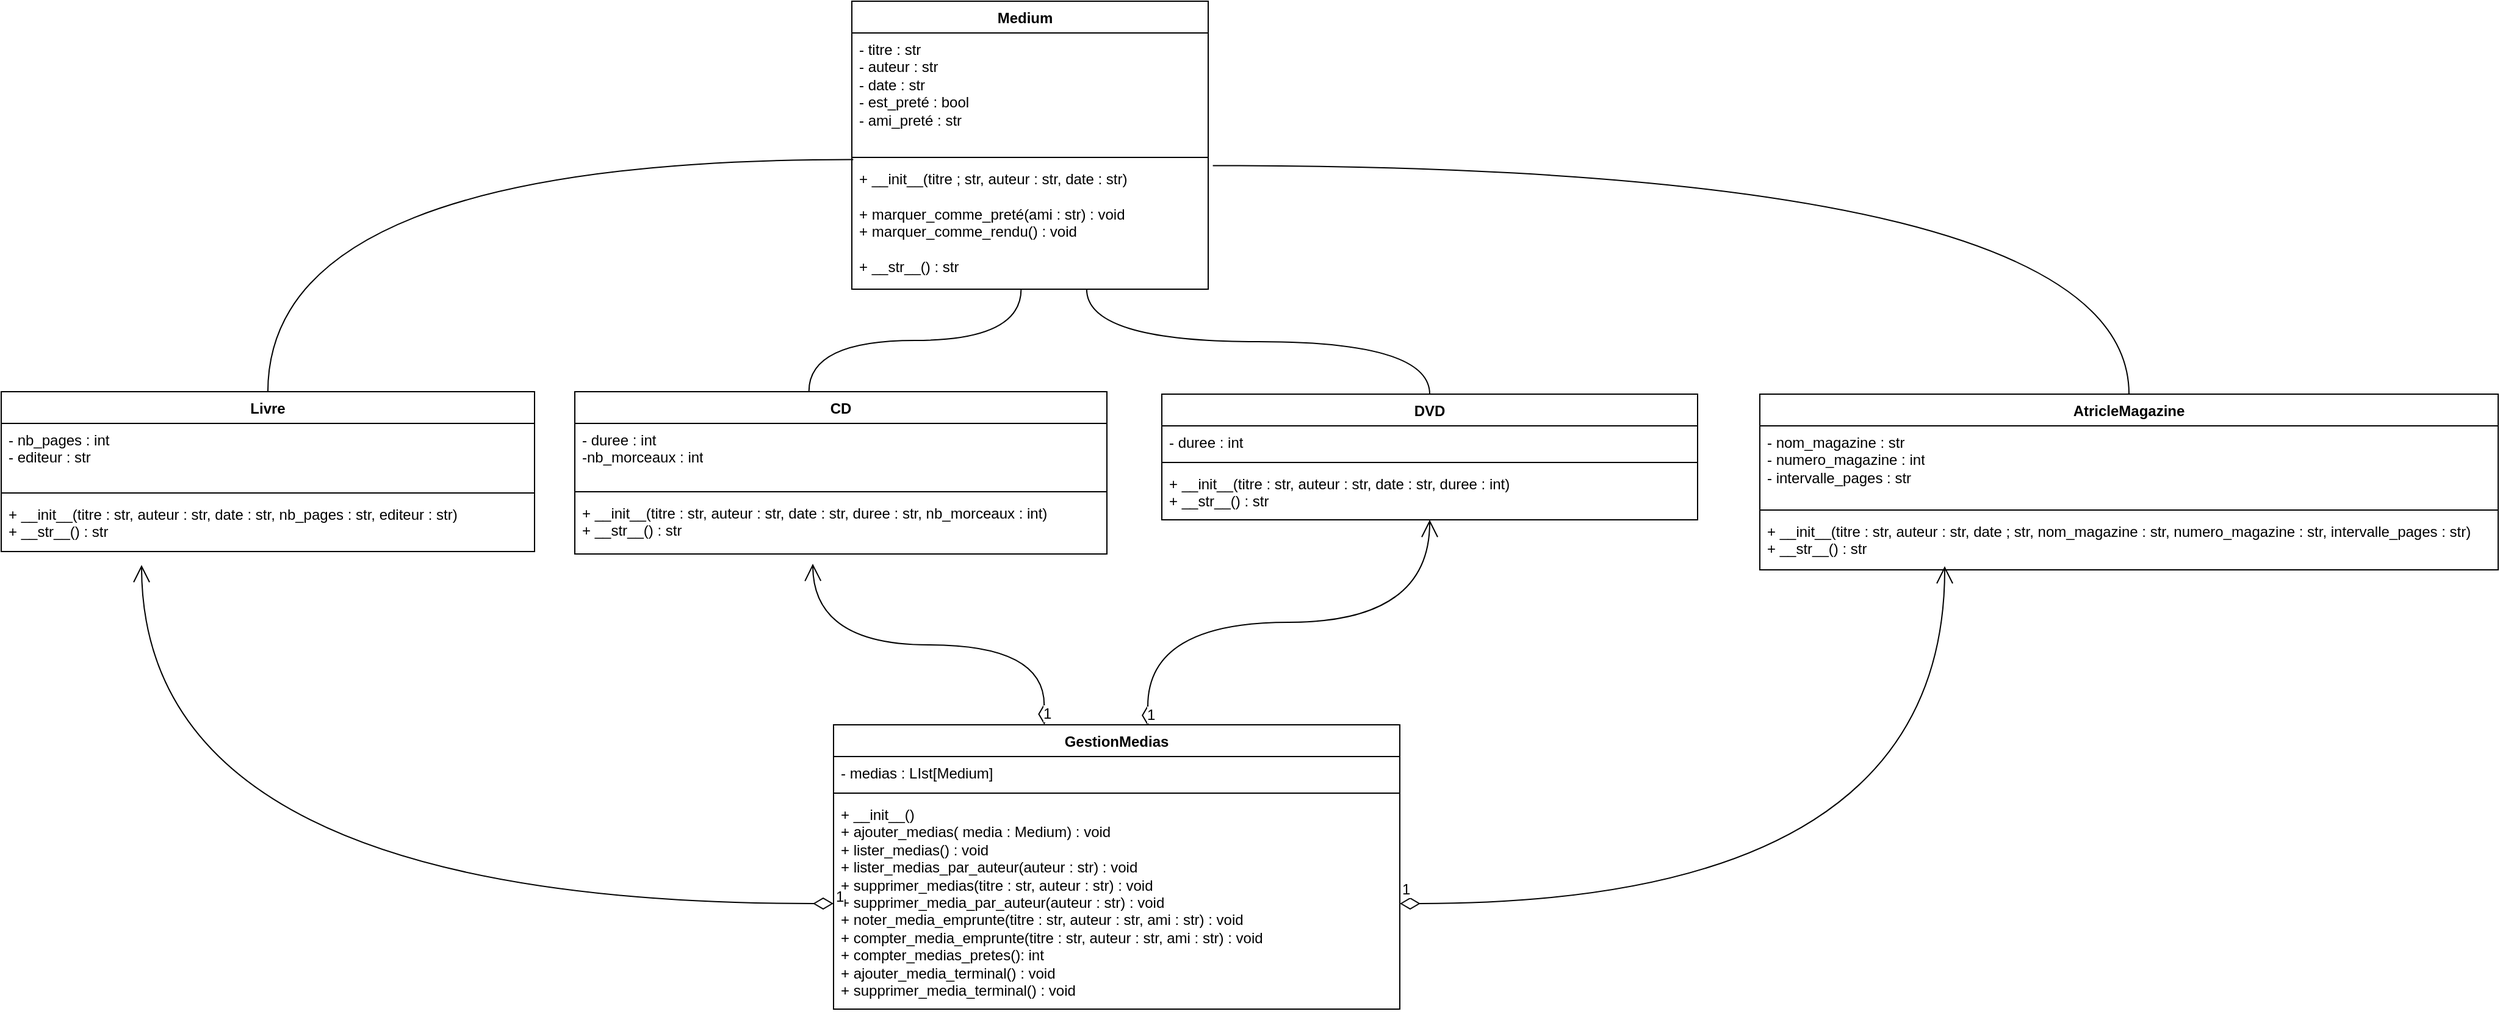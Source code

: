 <mxfile version="24.0.0" type="device">
  <diagram name="Page-1" id="JO6QFAtyjtxoNUlEy2v8">
    <mxGraphModel dx="2880" dy="1936" grid="0" gridSize="10" guides="1" tooltips="1" connect="1" arrows="1" fold="1" page="0" pageScale="1" pageWidth="827" pageHeight="1169" math="0" shadow="0">
      <root>
        <mxCell id="0" />
        <mxCell id="1" parent="0" />
        <mxCell id="URanOQbTDxa7mwQd7GRy-1" value="Medium&lt;span style=&quot;white-space: pre;&quot;&gt;&#x9;&lt;/span&gt;" style="swimlane;fontStyle=1;align=center;verticalAlign=top;childLayout=stackLayout;horizontal=1;startSize=26;horizontalStack=0;resizeParent=1;resizeParentMax=0;resizeLast=0;collapsible=1;marginBottom=0;whiteSpace=wrap;html=1;" vertex="1" parent="1">
          <mxGeometry x="360" y="-127" width="292" height="236" as="geometry" />
        </mxCell>
        <mxCell id="URanOQbTDxa7mwQd7GRy-2" value="&lt;div&gt;- titre : str&lt;/div&gt;&lt;div&gt;- auteur : str&lt;/div&gt;&lt;div&gt;- date : str&lt;/div&gt;&lt;div&gt;- est_preté : bool&lt;/div&gt;&lt;div&gt;- ami_preté : str&lt;br&gt;&lt;/div&gt;&lt;div&gt;&lt;br&gt;&lt;/div&gt;&lt;div&gt;&lt;br&gt;&lt;/div&gt;" style="text;strokeColor=none;fillColor=none;align=left;verticalAlign=top;spacingLeft=4;spacingRight=4;overflow=hidden;rotatable=0;points=[[0,0.5],[1,0.5]];portConstraint=eastwest;whiteSpace=wrap;html=1;" vertex="1" parent="URanOQbTDxa7mwQd7GRy-1">
          <mxGeometry y="26" width="292" height="98" as="geometry" />
        </mxCell>
        <mxCell id="URanOQbTDxa7mwQd7GRy-3" value="" style="line;strokeWidth=1;fillColor=none;align=left;verticalAlign=middle;spacingTop=-1;spacingLeft=3;spacingRight=3;rotatable=0;labelPosition=right;points=[];portConstraint=eastwest;strokeColor=inherit;" vertex="1" parent="URanOQbTDxa7mwQd7GRy-1">
          <mxGeometry y="124" width="292" height="8" as="geometry" />
        </mxCell>
        <mxCell id="URanOQbTDxa7mwQd7GRy-4" value="&lt;div&gt;+ __init__(titre ; str, auteur : str, date : str)&lt;/div&gt;&lt;div&gt;&lt;br&gt;&lt;/div&gt;&lt;div&gt;+ marquer_comme_preté(ami : str) : void&lt;br&gt;&lt;/div&gt;&lt;div&gt;+ marquer_comme_rendu() : void&lt;br&gt;&lt;/div&gt;&lt;div&gt;&lt;br&gt;&lt;/div&gt;&lt;div&gt;+ __str__() : str&lt;br&gt;&lt;/div&gt;" style="text;strokeColor=none;fillColor=none;align=left;verticalAlign=top;spacingLeft=4;spacingRight=4;overflow=hidden;rotatable=0;points=[[0,0.5],[1,0.5]];portConstraint=eastwest;whiteSpace=wrap;html=1;" vertex="1" parent="URanOQbTDxa7mwQd7GRy-1">
          <mxGeometry y="132" width="292" height="104" as="geometry" />
        </mxCell>
        <mxCell id="URanOQbTDxa7mwQd7GRy-5" value="Livre " style="swimlane;fontStyle=1;align=center;verticalAlign=top;childLayout=stackLayout;horizontal=1;startSize=26;horizontalStack=0;resizeParent=1;resizeParentMax=0;resizeLast=0;collapsible=1;marginBottom=0;whiteSpace=wrap;html=1;" vertex="1" parent="1">
          <mxGeometry x="-337" y="193" width="437" height="131" as="geometry" />
        </mxCell>
        <mxCell id="URanOQbTDxa7mwQd7GRy-6" value="&lt;div&gt;- nb_pages : int&lt;br&gt;&lt;/div&gt;&lt;div&gt;- editeur : str&lt;br&gt;&lt;/div&gt;" style="text;strokeColor=none;fillColor=none;align=left;verticalAlign=top;spacingLeft=4;spacingRight=4;overflow=hidden;rotatable=0;points=[[0,0.5],[1,0.5]];portConstraint=eastwest;whiteSpace=wrap;html=1;" vertex="1" parent="URanOQbTDxa7mwQd7GRy-5">
          <mxGeometry y="26" width="437" height="53" as="geometry" />
        </mxCell>
        <mxCell id="URanOQbTDxa7mwQd7GRy-7" value="" style="line;strokeWidth=1;fillColor=none;align=left;verticalAlign=middle;spacingTop=-1;spacingLeft=3;spacingRight=3;rotatable=0;labelPosition=right;points=[];portConstraint=eastwest;strokeColor=inherit;" vertex="1" parent="URanOQbTDxa7mwQd7GRy-5">
          <mxGeometry y="79" width="437" height="8" as="geometry" />
        </mxCell>
        <mxCell id="URanOQbTDxa7mwQd7GRy-8" value="&lt;div&gt;+ __init__(titre : str, auteur : str, date : str, nb_pages : str, editeur : str)&lt;/div&gt;&lt;div&gt;+ __str__() : str&lt;br&gt;&lt;/div&gt;" style="text;strokeColor=none;fillColor=none;align=left;verticalAlign=top;spacingLeft=4;spacingRight=4;overflow=hidden;rotatable=0;points=[[0,0.5],[1,0.5]];portConstraint=eastwest;whiteSpace=wrap;html=1;" vertex="1" parent="URanOQbTDxa7mwQd7GRy-5">
          <mxGeometry y="87" width="437" height="44" as="geometry" />
        </mxCell>
        <mxCell id="URanOQbTDxa7mwQd7GRy-9" value="CD" style="swimlane;fontStyle=1;align=center;verticalAlign=top;childLayout=stackLayout;horizontal=1;startSize=26;horizontalStack=0;resizeParent=1;resizeParentMax=0;resizeLast=0;collapsible=1;marginBottom=0;whiteSpace=wrap;html=1;" vertex="1" parent="1">
          <mxGeometry x="133" y="193" width="436" height="133" as="geometry" />
        </mxCell>
        <mxCell id="URanOQbTDxa7mwQd7GRy-10" value="&lt;div&gt;- duree : int&lt;/div&gt;&lt;div&gt;-nb_morceaux : int&lt;br&gt;&lt;/div&gt;" style="text;strokeColor=none;fillColor=none;align=left;verticalAlign=top;spacingLeft=4;spacingRight=4;overflow=hidden;rotatable=0;points=[[0,0.5],[1,0.5]];portConstraint=eastwest;whiteSpace=wrap;html=1;" vertex="1" parent="URanOQbTDxa7mwQd7GRy-9">
          <mxGeometry y="26" width="436" height="52" as="geometry" />
        </mxCell>
        <mxCell id="URanOQbTDxa7mwQd7GRy-11" value="" style="line;strokeWidth=1;fillColor=none;align=left;verticalAlign=middle;spacingTop=-1;spacingLeft=3;spacingRight=3;rotatable=0;labelPosition=right;points=[];portConstraint=eastwest;strokeColor=inherit;" vertex="1" parent="URanOQbTDxa7mwQd7GRy-9">
          <mxGeometry y="78" width="436" height="8" as="geometry" />
        </mxCell>
        <mxCell id="URanOQbTDxa7mwQd7GRy-12" value="&lt;div&gt;+ __init__(titre : str, auteur : str, date : str, duree : str, nb_morceaux : int)&lt;/div&gt;&lt;div&gt;+ __str__() : str&lt;br&gt;&lt;/div&gt;" style="text;strokeColor=none;fillColor=none;align=left;verticalAlign=top;spacingLeft=4;spacingRight=4;overflow=hidden;rotatable=0;points=[[0,0.5],[1,0.5]];portConstraint=eastwest;whiteSpace=wrap;html=1;" vertex="1" parent="URanOQbTDxa7mwQd7GRy-9">
          <mxGeometry y="86" width="436" height="47" as="geometry" />
        </mxCell>
        <mxCell id="URanOQbTDxa7mwQd7GRy-13" value="DVD" style="swimlane;fontStyle=1;align=center;verticalAlign=top;childLayout=stackLayout;horizontal=1;startSize=26;horizontalStack=0;resizeParent=1;resizeParentMax=0;resizeLast=0;collapsible=1;marginBottom=0;whiteSpace=wrap;html=1;" vertex="1" parent="1">
          <mxGeometry x="614" y="195" width="439" height="103" as="geometry" />
        </mxCell>
        <mxCell id="URanOQbTDxa7mwQd7GRy-14" value="- duree : int" style="text;strokeColor=none;fillColor=none;align=left;verticalAlign=top;spacingLeft=4;spacingRight=4;overflow=hidden;rotatable=0;points=[[0,0.5],[1,0.5]];portConstraint=eastwest;whiteSpace=wrap;html=1;" vertex="1" parent="URanOQbTDxa7mwQd7GRy-13">
          <mxGeometry y="26" width="439" height="26" as="geometry" />
        </mxCell>
        <mxCell id="URanOQbTDxa7mwQd7GRy-15" value="" style="line;strokeWidth=1;fillColor=none;align=left;verticalAlign=middle;spacingTop=-1;spacingLeft=3;spacingRight=3;rotatable=0;labelPosition=right;points=[];portConstraint=eastwest;strokeColor=inherit;" vertex="1" parent="URanOQbTDxa7mwQd7GRy-13">
          <mxGeometry y="52" width="439" height="8" as="geometry" />
        </mxCell>
        <mxCell id="URanOQbTDxa7mwQd7GRy-16" value="&lt;div&gt;+ __init__(titre : str, auteur : str, date : str, duree : int)&lt;/div&gt;&lt;div&gt;+ __str__() : str&lt;br&gt;&lt;/div&gt;" style="text;strokeColor=none;fillColor=none;align=left;verticalAlign=top;spacingLeft=4;spacingRight=4;overflow=hidden;rotatable=0;points=[[0,0.5],[1,0.5]];portConstraint=eastwest;whiteSpace=wrap;html=1;" vertex="1" parent="URanOQbTDxa7mwQd7GRy-13">
          <mxGeometry y="60" width="439" height="43" as="geometry" />
        </mxCell>
        <mxCell id="URanOQbTDxa7mwQd7GRy-17" value="AtricleMagazine" style="swimlane;fontStyle=1;align=center;verticalAlign=top;childLayout=stackLayout;horizontal=1;startSize=26;horizontalStack=0;resizeParent=1;resizeParentMax=0;resizeLast=0;collapsible=1;marginBottom=0;whiteSpace=wrap;html=1;" vertex="1" parent="1">
          <mxGeometry x="1104" y="195" width="605" height="144" as="geometry" />
        </mxCell>
        <mxCell id="URanOQbTDxa7mwQd7GRy-18" value="&lt;div&gt;- nom_magazine : str&lt;/div&gt;&lt;div&gt;- numero_magazine : int&lt;/div&gt;&lt;div&gt;- intervalle_pages : str&lt;br&gt;&lt;/div&gt;" style="text;strokeColor=none;fillColor=none;align=left;verticalAlign=top;spacingLeft=4;spacingRight=4;overflow=hidden;rotatable=0;points=[[0,0.5],[1,0.5]];portConstraint=eastwest;whiteSpace=wrap;html=1;" vertex="1" parent="URanOQbTDxa7mwQd7GRy-17">
          <mxGeometry y="26" width="605" height="65" as="geometry" />
        </mxCell>
        <mxCell id="URanOQbTDxa7mwQd7GRy-19" value="" style="line;strokeWidth=1;fillColor=none;align=left;verticalAlign=middle;spacingTop=-1;spacingLeft=3;spacingRight=3;rotatable=0;labelPosition=right;points=[];portConstraint=eastwest;strokeColor=inherit;" vertex="1" parent="URanOQbTDxa7mwQd7GRy-17">
          <mxGeometry y="91" width="605" height="8" as="geometry" />
        </mxCell>
        <mxCell id="URanOQbTDxa7mwQd7GRy-20" value="&lt;div&gt;+ __init__(titre : str, auteur : str, date ; str, nom_magazine : str, numero_magazine : str, intervalle_pages : str)&lt;/div&gt;&lt;div&gt;+ __str__() : str&lt;br&gt;&lt;/div&gt;" style="text;strokeColor=none;fillColor=none;align=left;verticalAlign=top;spacingLeft=4;spacingRight=4;overflow=hidden;rotatable=0;points=[[0,0.5],[1,0.5]];portConstraint=eastwest;whiteSpace=wrap;html=1;" vertex="1" parent="URanOQbTDxa7mwQd7GRy-17">
          <mxGeometry y="99" width="605" height="45" as="geometry" />
        </mxCell>
        <mxCell id="URanOQbTDxa7mwQd7GRy-21" value="GestionMedias" style="swimlane;fontStyle=1;align=center;verticalAlign=top;childLayout=stackLayout;horizontal=1;startSize=26;horizontalStack=0;resizeParent=1;resizeParentMax=0;resizeLast=0;collapsible=1;marginBottom=0;whiteSpace=wrap;html=1;" vertex="1" parent="1">
          <mxGeometry x="345" y="466" width="464" height="233" as="geometry" />
        </mxCell>
        <mxCell id="URanOQbTDxa7mwQd7GRy-22" value="- medias : LIst[Medium]" style="text;strokeColor=none;fillColor=none;align=left;verticalAlign=top;spacingLeft=4;spacingRight=4;overflow=hidden;rotatable=0;points=[[0,0.5],[1,0.5]];portConstraint=eastwest;whiteSpace=wrap;html=1;" vertex="1" parent="URanOQbTDxa7mwQd7GRy-21">
          <mxGeometry y="26" width="464" height="26" as="geometry" />
        </mxCell>
        <mxCell id="URanOQbTDxa7mwQd7GRy-23" value="" style="line;strokeWidth=1;fillColor=none;align=left;verticalAlign=middle;spacingTop=-1;spacingLeft=3;spacingRight=3;rotatable=0;labelPosition=right;points=[];portConstraint=eastwest;strokeColor=inherit;" vertex="1" parent="URanOQbTDxa7mwQd7GRy-21">
          <mxGeometry y="52" width="464" height="8" as="geometry" />
        </mxCell>
        <mxCell id="URanOQbTDxa7mwQd7GRy-24" value="&lt;div&gt;+ __init__()&lt;/div&gt;&lt;div&gt;+ ajouter_medias( media : Medium) : void&lt;/div&gt;&lt;div&gt;+ lister_medias() : void&lt;/div&gt;&lt;div&gt;+ lister_medias_par_auteur(auteur : str) : void&lt;/div&gt;&lt;div&gt;+ supprimer_medias(titre : str, auteur : str) : void&lt;/div&gt;&lt;div&gt;+ supprimer_media_par_auteur(auteur : str) : void&lt;/div&gt;&lt;div&gt;+ noter_media_emprunte(titre : str, auteur : str, ami : str) : void&lt;/div&gt;&lt;div&gt;+ compter_media_emprunte(titre : str, auteur : str, ami : str) : void&lt;/div&gt;&lt;div&gt;+ compter_medias_pretes(): int&lt;/div&gt;&lt;div&gt;+ ajouter_media_terminal() : void&lt;/div&gt;&lt;div&gt;+ supprimer_media_terminal() : void&lt;br&gt;&lt;/div&gt;" style="text;strokeColor=none;fillColor=none;align=left;verticalAlign=top;spacingLeft=4;spacingRight=4;overflow=hidden;rotatable=0;points=[[0,0.5],[1,0.5]];portConstraint=eastwest;whiteSpace=wrap;html=1;" vertex="1" parent="URanOQbTDxa7mwQd7GRy-21">
          <mxGeometry y="60" width="464" height="173" as="geometry" />
        </mxCell>
        <mxCell id="URanOQbTDxa7mwQd7GRy-26" value="" style="endArrow=none;html=1;edgeStyle=orthogonalEdgeStyle;rounded=0;fontSize=12;startSize=8;endSize=8;curved=1;exitX=0.004;exitY=-0.022;exitDx=0;exitDy=0;exitPerimeter=0;entryX=0.5;entryY=0;entryDx=0;entryDy=0;" edge="1" parent="1" source="URanOQbTDxa7mwQd7GRy-4" target="URanOQbTDxa7mwQd7GRy-5">
          <mxGeometry relative="1" as="geometry">
            <mxPoint x="188" y="110" as="sourcePoint" />
            <mxPoint x="498" y="262" as="targetPoint" />
          </mxGeometry>
        </mxCell>
        <mxCell id="URanOQbTDxa7mwQd7GRy-29" value="" style="endArrow=none;html=1;edgeStyle=orthogonalEdgeStyle;rounded=0;fontSize=12;startSize=8;endSize=8;curved=1;exitX=0.475;exitY=1;exitDx=0;exitDy=0;exitPerimeter=0;entryX=0.44;entryY=-0.002;entryDx=0;entryDy=0;entryPerimeter=0;" edge="1" parent="1" source="URanOQbTDxa7mwQd7GRy-4" target="URanOQbTDxa7mwQd7GRy-9">
          <mxGeometry relative="1" as="geometry">
            <mxPoint x="338" y="262" as="sourcePoint" />
            <mxPoint x="319" y="180" as="targetPoint" />
          </mxGeometry>
        </mxCell>
        <mxCell id="URanOQbTDxa7mwQd7GRy-33" value="" style="endArrow=none;html=1;edgeStyle=orthogonalEdgeStyle;rounded=0;fontSize=12;startSize=8;endSize=8;curved=1;exitX=0.659;exitY=1;exitDx=0;exitDy=0;exitPerimeter=0;" edge="1" parent="1" source="URanOQbTDxa7mwQd7GRy-4" target="URanOQbTDxa7mwQd7GRy-13">
          <mxGeometry relative="1" as="geometry">
            <mxPoint x="338" y="262" as="sourcePoint" />
            <mxPoint x="498" y="262" as="targetPoint" />
          </mxGeometry>
        </mxCell>
        <mxCell id="URanOQbTDxa7mwQd7GRy-37" value="" style="endArrow=none;html=1;edgeStyle=orthogonalEdgeStyle;rounded=0;fontSize=12;startSize=8;endSize=8;curved=1;exitX=1.013;exitY=0.026;exitDx=0;exitDy=0;exitPerimeter=0;" edge="1" parent="1" source="URanOQbTDxa7mwQd7GRy-4" target="URanOQbTDxa7mwQd7GRy-17">
          <mxGeometry relative="1" as="geometry">
            <mxPoint x="336" y="259" as="sourcePoint" />
            <mxPoint x="496" y="259" as="targetPoint" />
          </mxGeometry>
        </mxCell>
        <mxCell id="URanOQbTDxa7mwQd7GRy-41" value="1" style="endArrow=open;html=1;endSize=12;startArrow=diamondThin;startSize=14;startFill=0;edgeStyle=orthogonalEdgeStyle;align=left;verticalAlign=bottom;rounded=0;fontSize=12;curved=1;exitX=1;exitY=0.5;exitDx=0;exitDy=0;" edge="1" parent="1" source="URanOQbTDxa7mwQd7GRy-24">
          <mxGeometry x="-1" y="3" relative="1" as="geometry">
            <mxPoint x="832.996" y="670.875" as="sourcePoint" />
            <mxPoint x="1255.5" y="336" as="targetPoint" />
          </mxGeometry>
        </mxCell>
        <mxCell id="URanOQbTDxa7mwQd7GRy-42" value="1" style="endArrow=open;html=1;endSize=12;startArrow=diamondThin;startSize=14;startFill=0;edgeStyle=orthogonalEdgeStyle;align=left;verticalAlign=bottom;rounded=0;fontSize=12;curved=1;entryX=0.5;entryY=1;entryDx=0;entryDy=0;exitX=0.555;exitY=0.003;exitDx=0;exitDy=0;exitPerimeter=0;" edge="1" parent="1" source="URanOQbTDxa7mwQd7GRy-21" target="URanOQbTDxa7mwQd7GRy-13">
          <mxGeometry x="-1" y="3" relative="1" as="geometry">
            <mxPoint x="599" y="411" as="sourcePoint" />
            <mxPoint x="759" y="411" as="targetPoint" />
          </mxGeometry>
        </mxCell>
        <mxCell id="URanOQbTDxa7mwQd7GRy-43" value="1" style="endArrow=open;html=1;endSize=12;startArrow=diamondThin;startSize=14;startFill=0;edgeStyle=orthogonalEdgeStyle;align=left;verticalAlign=bottom;rounded=0;fontSize=12;curved=1;exitX=0.372;exitY=-0.001;exitDx=0;exitDy=0;exitPerimeter=0;" edge="1" parent="1" source="URanOQbTDxa7mwQd7GRy-21">
          <mxGeometry x="-1" y="3" relative="1" as="geometry">
            <mxPoint x="599" y="411" as="sourcePoint" />
            <mxPoint x="328" y="334" as="targetPoint" />
          </mxGeometry>
        </mxCell>
        <mxCell id="URanOQbTDxa7mwQd7GRy-44" value="1" style="endArrow=open;html=1;endSize=12;startArrow=diamondThin;startSize=14;startFill=0;edgeStyle=orthogonalEdgeStyle;align=left;verticalAlign=bottom;rounded=0;fontSize=12;curved=1;exitX=0;exitY=0.5;exitDx=0;exitDy=0;" edge="1" parent="1" source="URanOQbTDxa7mwQd7GRy-24">
          <mxGeometry x="-1" y="3" relative="1" as="geometry">
            <mxPoint x="230" y="411" as="sourcePoint" />
            <mxPoint x="-222" y="335" as="targetPoint" />
          </mxGeometry>
        </mxCell>
      </root>
    </mxGraphModel>
  </diagram>
</mxfile>
